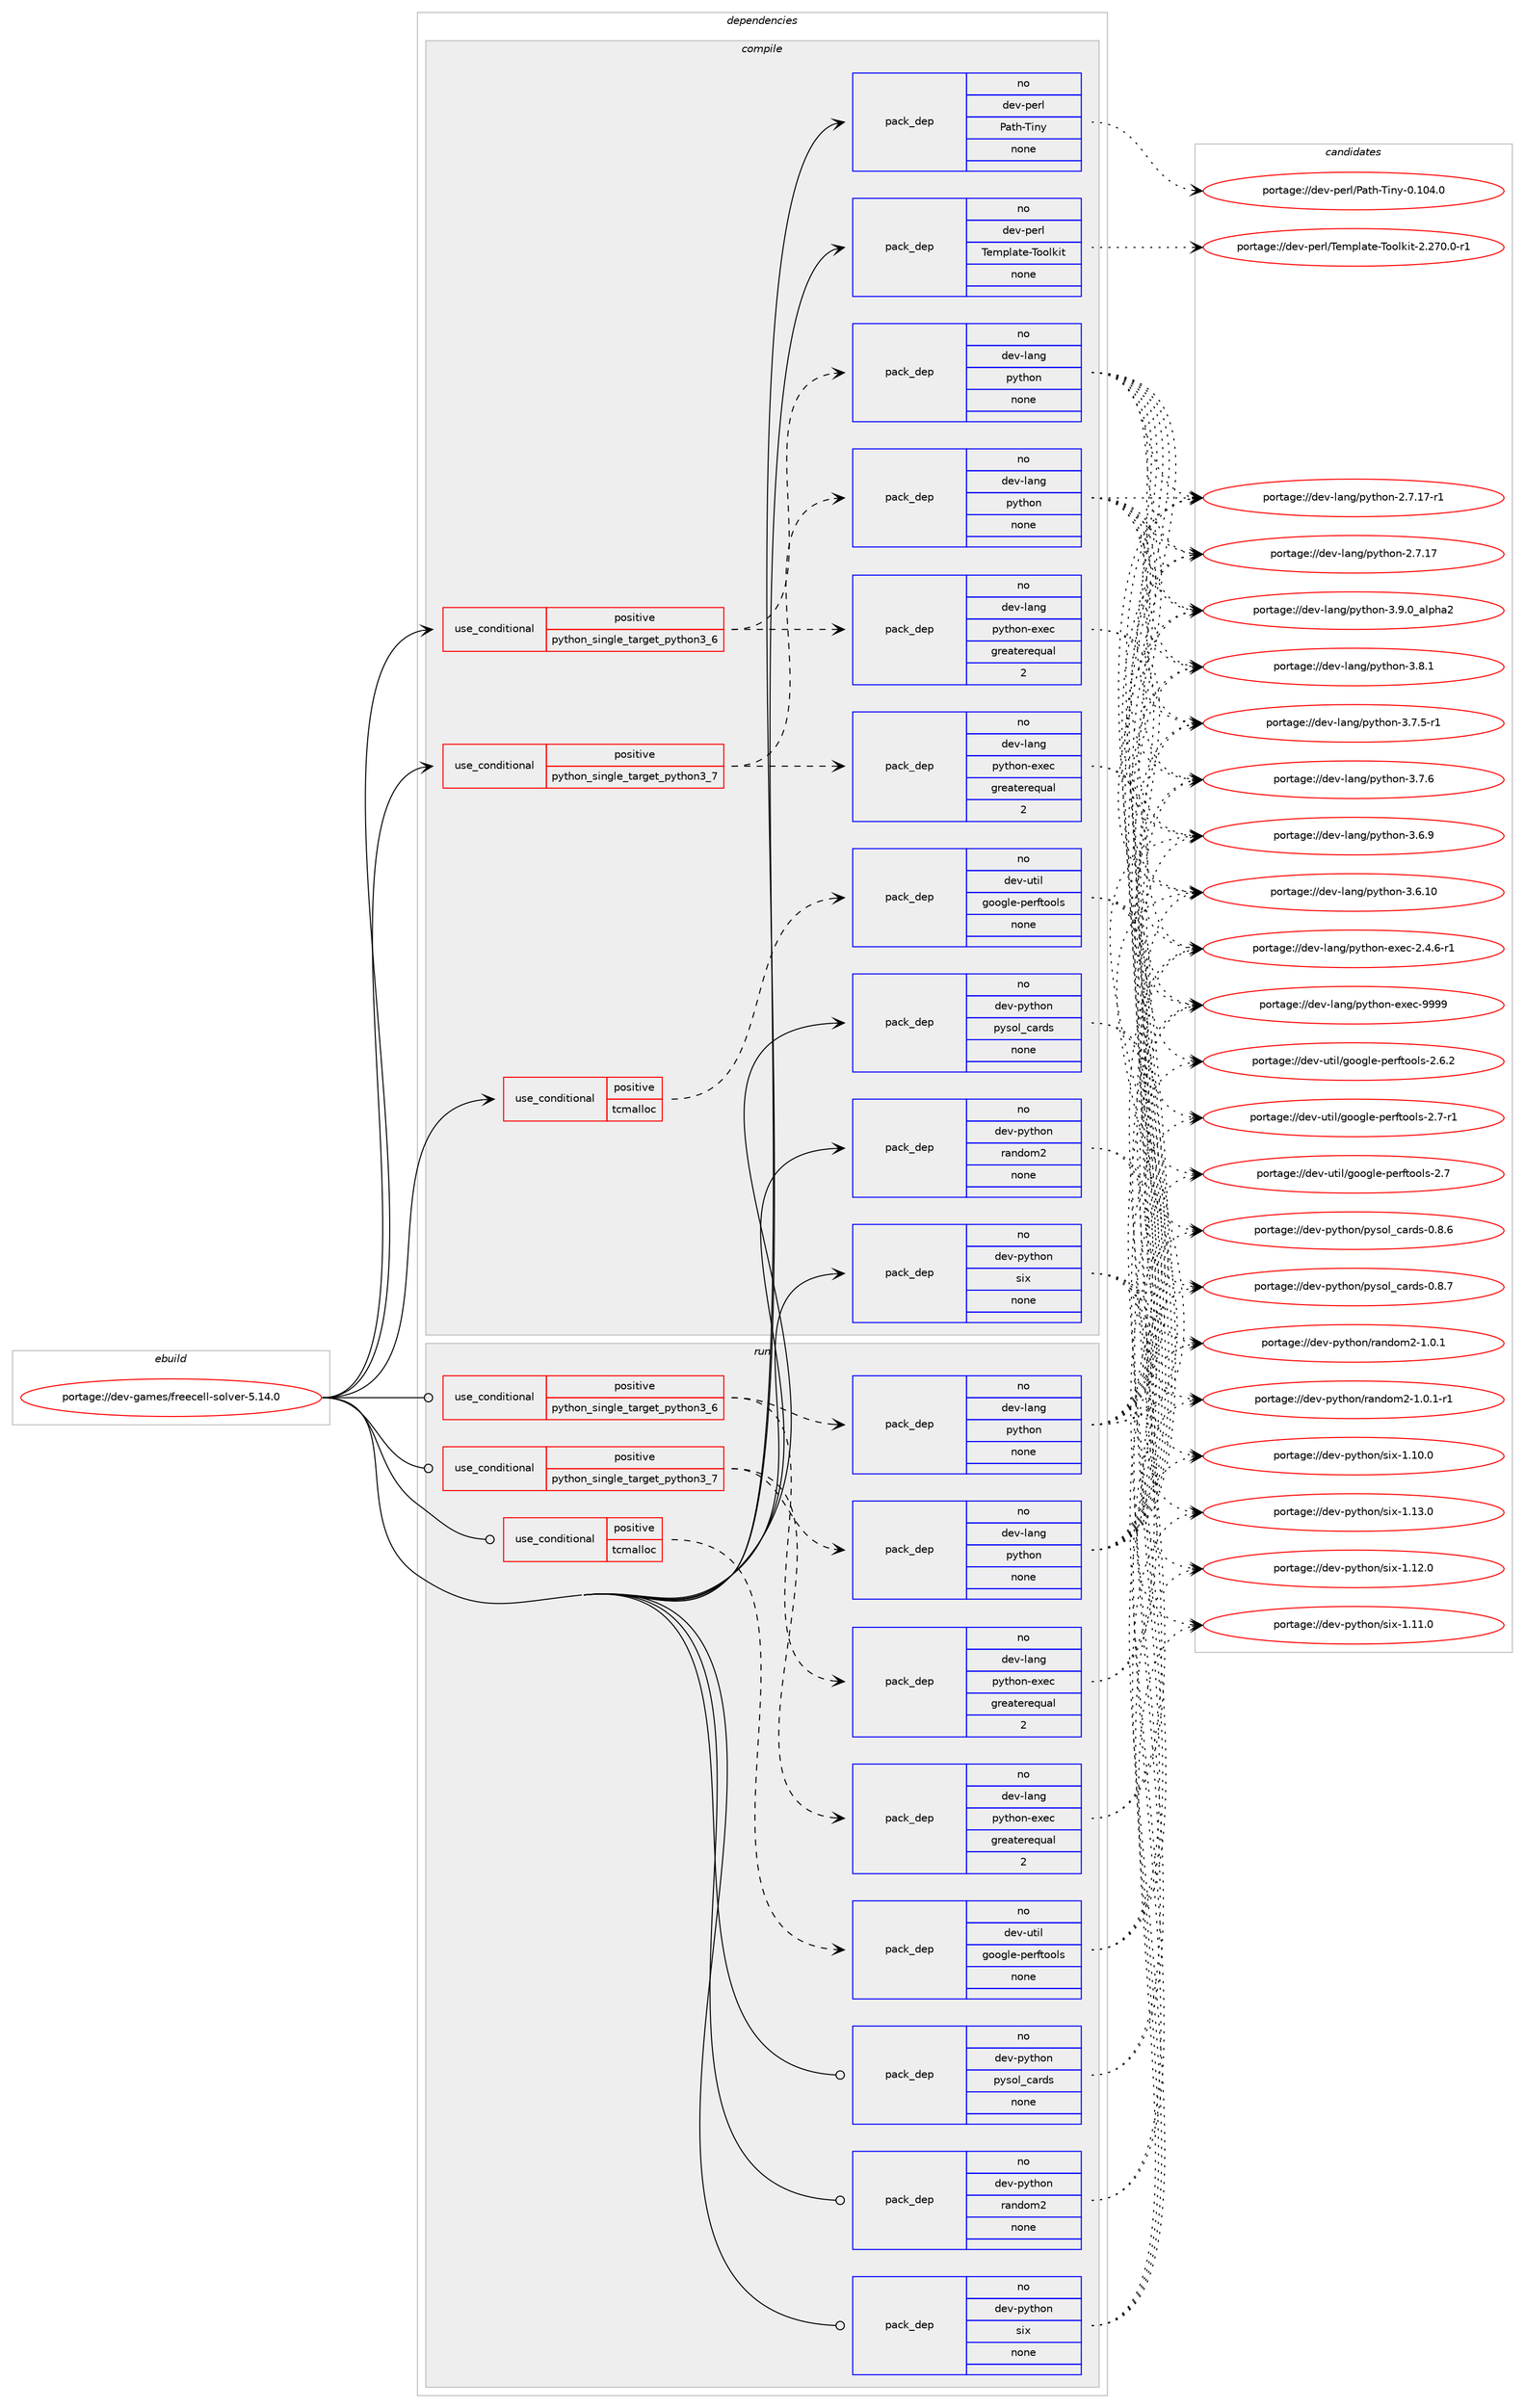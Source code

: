 digraph prolog {

# *************
# Graph options
# *************

newrank=true;
concentrate=true;
compound=true;
graph [rankdir=LR,fontname=Helvetica,fontsize=10,ranksep=1.5];#, ranksep=2.5, nodesep=0.2];
edge  [arrowhead=vee];
node  [fontname=Helvetica,fontsize=10];

# **********
# The ebuild
# **********

subgraph cluster_leftcol {
color=gray;
label=<<i>ebuild</i>>;
id [label="portage://dev-games/freecell-solver-5.14.0", color=red, width=4, href="../dev-games/freecell-solver-5.14.0.svg"];
}

# ****************
# The dependencies
# ****************

subgraph cluster_midcol {
color=gray;
label=<<i>dependencies</i>>;
subgraph cluster_compile {
fillcolor="#eeeeee";
style=filled;
label=<<i>compile</i>>;
subgraph cond135514 {
dependency574402 [label=<<TABLE BORDER="0" CELLBORDER="1" CELLSPACING="0" CELLPADDING="4"><TR><TD ROWSPAN="3" CELLPADDING="10">use_conditional</TD></TR><TR><TD>positive</TD></TR><TR><TD>python_single_target_python3_6</TD></TR></TABLE>>, shape=none, color=red];
subgraph pack431742 {
dependency574403 [label=<<TABLE BORDER="0" CELLBORDER="1" CELLSPACING="0" CELLPADDING="4" WIDTH="220"><TR><TD ROWSPAN="6" CELLPADDING="30">pack_dep</TD></TR><TR><TD WIDTH="110">no</TD></TR><TR><TD>dev-lang</TD></TR><TR><TD>python</TD></TR><TR><TD>none</TD></TR><TR><TD></TD></TR></TABLE>>, shape=none, color=blue];
}
dependency574402:e -> dependency574403:w [weight=20,style="dashed",arrowhead="vee"];
subgraph pack431743 {
dependency574404 [label=<<TABLE BORDER="0" CELLBORDER="1" CELLSPACING="0" CELLPADDING="4" WIDTH="220"><TR><TD ROWSPAN="6" CELLPADDING="30">pack_dep</TD></TR><TR><TD WIDTH="110">no</TD></TR><TR><TD>dev-lang</TD></TR><TR><TD>python-exec</TD></TR><TR><TD>greaterequal</TD></TR><TR><TD>2</TD></TR></TABLE>>, shape=none, color=blue];
}
dependency574402:e -> dependency574404:w [weight=20,style="dashed",arrowhead="vee"];
}
id:e -> dependency574402:w [weight=20,style="solid",arrowhead="vee"];
subgraph cond135515 {
dependency574405 [label=<<TABLE BORDER="0" CELLBORDER="1" CELLSPACING="0" CELLPADDING="4"><TR><TD ROWSPAN="3" CELLPADDING="10">use_conditional</TD></TR><TR><TD>positive</TD></TR><TR><TD>python_single_target_python3_7</TD></TR></TABLE>>, shape=none, color=red];
subgraph pack431744 {
dependency574406 [label=<<TABLE BORDER="0" CELLBORDER="1" CELLSPACING="0" CELLPADDING="4" WIDTH="220"><TR><TD ROWSPAN="6" CELLPADDING="30">pack_dep</TD></TR><TR><TD WIDTH="110">no</TD></TR><TR><TD>dev-lang</TD></TR><TR><TD>python</TD></TR><TR><TD>none</TD></TR><TR><TD></TD></TR></TABLE>>, shape=none, color=blue];
}
dependency574405:e -> dependency574406:w [weight=20,style="dashed",arrowhead="vee"];
subgraph pack431745 {
dependency574407 [label=<<TABLE BORDER="0" CELLBORDER="1" CELLSPACING="0" CELLPADDING="4" WIDTH="220"><TR><TD ROWSPAN="6" CELLPADDING="30">pack_dep</TD></TR><TR><TD WIDTH="110">no</TD></TR><TR><TD>dev-lang</TD></TR><TR><TD>python-exec</TD></TR><TR><TD>greaterequal</TD></TR><TR><TD>2</TD></TR></TABLE>>, shape=none, color=blue];
}
dependency574405:e -> dependency574407:w [weight=20,style="dashed",arrowhead="vee"];
}
id:e -> dependency574405:w [weight=20,style="solid",arrowhead="vee"];
subgraph cond135516 {
dependency574408 [label=<<TABLE BORDER="0" CELLBORDER="1" CELLSPACING="0" CELLPADDING="4"><TR><TD ROWSPAN="3" CELLPADDING="10">use_conditional</TD></TR><TR><TD>positive</TD></TR><TR><TD>tcmalloc</TD></TR></TABLE>>, shape=none, color=red];
subgraph pack431746 {
dependency574409 [label=<<TABLE BORDER="0" CELLBORDER="1" CELLSPACING="0" CELLPADDING="4" WIDTH="220"><TR><TD ROWSPAN="6" CELLPADDING="30">pack_dep</TD></TR><TR><TD WIDTH="110">no</TD></TR><TR><TD>dev-util</TD></TR><TR><TD>google-perftools</TD></TR><TR><TD>none</TD></TR><TR><TD></TD></TR></TABLE>>, shape=none, color=blue];
}
dependency574408:e -> dependency574409:w [weight=20,style="dashed",arrowhead="vee"];
}
id:e -> dependency574408:w [weight=20,style="solid",arrowhead="vee"];
subgraph pack431747 {
dependency574410 [label=<<TABLE BORDER="0" CELLBORDER="1" CELLSPACING="0" CELLPADDING="4" WIDTH="220"><TR><TD ROWSPAN="6" CELLPADDING="30">pack_dep</TD></TR><TR><TD WIDTH="110">no</TD></TR><TR><TD>dev-perl</TD></TR><TR><TD>Path-Tiny</TD></TR><TR><TD>none</TD></TR><TR><TD></TD></TR></TABLE>>, shape=none, color=blue];
}
id:e -> dependency574410:w [weight=20,style="solid",arrowhead="vee"];
subgraph pack431748 {
dependency574411 [label=<<TABLE BORDER="0" CELLBORDER="1" CELLSPACING="0" CELLPADDING="4" WIDTH="220"><TR><TD ROWSPAN="6" CELLPADDING="30">pack_dep</TD></TR><TR><TD WIDTH="110">no</TD></TR><TR><TD>dev-perl</TD></TR><TR><TD>Template-Toolkit</TD></TR><TR><TD>none</TD></TR><TR><TD></TD></TR></TABLE>>, shape=none, color=blue];
}
id:e -> dependency574411:w [weight=20,style="solid",arrowhead="vee"];
subgraph pack431749 {
dependency574412 [label=<<TABLE BORDER="0" CELLBORDER="1" CELLSPACING="0" CELLPADDING="4" WIDTH="220"><TR><TD ROWSPAN="6" CELLPADDING="30">pack_dep</TD></TR><TR><TD WIDTH="110">no</TD></TR><TR><TD>dev-python</TD></TR><TR><TD>pysol_cards</TD></TR><TR><TD>none</TD></TR><TR><TD></TD></TR></TABLE>>, shape=none, color=blue];
}
id:e -> dependency574412:w [weight=20,style="solid",arrowhead="vee"];
subgraph pack431750 {
dependency574413 [label=<<TABLE BORDER="0" CELLBORDER="1" CELLSPACING="0" CELLPADDING="4" WIDTH="220"><TR><TD ROWSPAN="6" CELLPADDING="30">pack_dep</TD></TR><TR><TD WIDTH="110">no</TD></TR><TR><TD>dev-python</TD></TR><TR><TD>random2</TD></TR><TR><TD>none</TD></TR><TR><TD></TD></TR></TABLE>>, shape=none, color=blue];
}
id:e -> dependency574413:w [weight=20,style="solid",arrowhead="vee"];
subgraph pack431751 {
dependency574414 [label=<<TABLE BORDER="0" CELLBORDER="1" CELLSPACING="0" CELLPADDING="4" WIDTH="220"><TR><TD ROWSPAN="6" CELLPADDING="30">pack_dep</TD></TR><TR><TD WIDTH="110">no</TD></TR><TR><TD>dev-python</TD></TR><TR><TD>six</TD></TR><TR><TD>none</TD></TR><TR><TD></TD></TR></TABLE>>, shape=none, color=blue];
}
id:e -> dependency574414:w [weight=20,style="solid",arrowhead="vee"];
}
subgraph cluster_compileandrun {
fillcolor="#eeeeee";
style=filled;
label=<<i>compile and run</i>>;
}
subgraph cluster_run {
fillcolor="#eeeeee";
style=filled;
label=<<i>run</i>>;
subgraph cond135517 {
dependency574415 [label=<<TABLE BORDER="0" CELLBORDER="1" CELLSPACING="0" CELLPADDING="4"><TR><TD ROWSPAN="3" CELLPADDING="10">use_conditional</TD></TR><TR><TD>positive</TD></TR><TR><TD>python_single_target_python3_6</TD></TR></TABLE>>, shape=none, color=red];
subgraph pack431752 {
dependency574416 [label=<<TABLE BORDER="0" CELLBORDER="1" CELLSPACING="0" CELLPADDING="4" WIDTH="220"><TR><TD ROWSPAN="6" CELLPADDING="30">pack_dep</TD></TR><TR><TD WIDTH="110">no</TD></TR><TR><TD>dev-lang</TD></TR><TR><TD>python</TD></TR><TR><TD>none</TD></TR><TR><TD></TD></TR></TABLE>>, shape=none, color=blue];
}
dependency574415:e -> dependency574416:w [weight=20,style="dashed",arrowhead="vee"];
subgraph pack431753 {
dependency574417 [label=<<TABLE BORDER="0" CELLBORDER="1" CELLSPACING="0" CELLPADDING="4" WIDTH="220"><TR><TD ROWSPAN="6" CELLPADDING="30">pack_dep</TD></TR><TR><TD WIDTH="110">no</TD></TR><TR><TD>dev-lang</TD></TR><TR><TD>python-exec</TD></TR><TR><TD>greaterequal</TD></TR><TR><TD>2</TD></TR></TABLE>>, shape=none, color=blue];
}
dependency574415:e -> dependency574417:w [weight=20,style="dashed",arrowhead="vee"];
}
id:e -> dependency574415:w [weight=20,style="solid",arrowhead="odot"];
subgraph cond135518 {
dependency574418 [label=<<TABLE BORDER="0" CELLBORDER="1" CELLSPACING="0" CELLPADDING="4"><TR><TD ROWSPAN="3" CELLPADDING="10">use_conditional</TD></TR><TR><TD>positive</TD></TR><TR><TD>python_single_target_python3_7</TD></TR></TABLE>>, shape=none, color=red];
subgraph pack431754 {
dependency574419 [label=<<TABLE BORDER="0" CELLBORDER="1" CELLSPACING="0" CELLPADDING="4" WIDTH="220"><TR><TD ROWSPAN="6" CELLPADDING="30">pack_dep</TD></TR><TR><TD WIDTH="110">no</TD></TR><TR><TD>dev-lang</TD></TR><TR><TD>python</TD></TR><TR><TD>none</TD></TR><TR><TD></TD></TR></TABLE>>, shape=none, color=blue];
}
dependency574418:e -> dependency574419:w [weight=20,style="dashed",arrowhead="vee"];
subgraph pack431755 {
dependency574420 [label=<<TABLE BORDER="0" CELLBORDER="1" CELLSPACING="0" CELLPADDING="4" WIDTH="220"><TR><TD ROWSPAN="6" CELLPADDING="30">pack_dep</TD></TR><TR><TD WIDTH="110">no</TD></TR><TR><TD>dev-lang</TD></TR><TR><TD>python-exec</TD></TR><TR><TD>greaterequal</TD></TR><TR><TD>2</TD></TR></TABLE>>, shape=none, color=blue];
}
dependency574418:e -> dependency574420:w [weight=20,style="dashed",arrowhead="vee"];
}
id:e -> dependency574418:w [weight=20,style="solid",arrowhead="odot"];
subgraph cond135519 {
dependency574421 [label=<<TABLE BORDER="0" CELLBORDER="1" CELLSPACING="0" CELLPADDING="4"><TR><TD ROWSPAN="3" CELLPADDING="10">use_conditional</TD></TR><TR><TD>positive</TD></TR><TR><TD>tcmalloc</TD></TR></TABLE>>, shape=none, color=red];
subgraph pack431756 {
dependency574422 [label=<<TABLE BORDER="0" CELLBORDER="1" CELLSPACING="0" CELLPADDING="4" WIDTH="220"><TR><TD ROWSPAN="6" CELLPADDING="30">pack_dep</TD></TR><TR><TD WIDTH="110">no</TD></TR><TR><TD>dev-util</TD></TR><TR><TD>google-perftools</TD></TR><TR><TD>none</TD></TR><TR><TD></TD></TR></TABLE>>, shape=none, color=blue];
}
dependency574421:e -> dependency574422:w [weight=20,style="dashed",arrowhead="vee"];
}
id:e -> dependency574421:w [weight=20,style="solid",arrowhead="odot"];
subgraph pack431757 {
dependency574423 [label=<<TABLE BORDER="0" CELLBORDER="1" CELLSPACING="0" CELLPADDING="4" WIDTH="220"><TR><TD ROWSPAN="6" CELLPADDING="30">pack_dep</TD></TR><TR><TD WIDTH="110">no</TD></TR><TR><TD>dev-python</TD></TR><TR><TD>pysol_cards</TD></TR><TR><TD>none</TD></TR><TR><TD></TD></TR></TABLE>>, shape=none, color=blue];
}
id:e -> dependency574423:w [weight=20,style="solid",arrowhead="odot"];
subgraph pack431758 {
dependency574424 [label=<<TABLE BORDER="0" CELLBORDER="1" CELLSPACING="0" CELLPADDING="4" WIDTH="220"><TR><TD ROWSPAN="6" CELLPADDING="30">pack_dep</TD></TR><TR><TD WIDTH="110">no</TD></TR><TR><TD>dev-python</TD></TR><TR><TD>random2</TD></TR><TR><TD>none</TD></TR><TR><TD></TD></TR></TABLE>>, shape=none, color=blue];
}
id:e -> dependency574424:w [weight=20,style="solid",arrowhead="odot"];
subgraph pack431759 {
dependency574425 [label=<<TABLE BORDER="0" CELLBORDER="1" CELLSPACING="0" CELLPADDING="4" WIDTH="220"><TR><TD ROWSPAN="6" CELLPADDING="30">pack_dep</TD></TR><TR><TD WIDTH="110">no</TD></TR><TR><TD>dev-python</TD></TR><TR><TD>six</TD></TR><TR><TD>none</TD></TR><TR><TD></TD></TR></TABLE>>, shape=none, color=blue];
}
id:e -> dependency574425:w [weight=20,style="solid",arrowhead="odot"];
}
}

# **************
# The candidates
# **************

subgraph cluster_choices {
rank=same;
color=gray;
label=<<i>candidates</i>>;

subgraph choice431742 {
color=black;
nodesep=1;
choice10010111845108971101034711212111610411111045514657464895971081121049750 [label="portage://dev-lang/python-3.9.0_alpha2", color=red, width=4,href="../dev-lang/python-3.9.0_alpha2.svg"];
choice100101118451089711010347112121116104111110455146564649 [label="portage://dev-lang/python-3.8.1", color=red, width=4,href="../dev-lang/python-3.8.1.svg"];
choice100101118451089711010347112121116104111110455146554654 [label="portage://dev-lang/python-3.7.6", color=red, width=4,href="../dev-lang/python-3.7.6.svg"];
choice1001011184510897110103471121211161041111104551465546534511449 [label="portage://dev-lang/python-3.7.5-r1", color=red, width=4,href="../dev-lang/python-3.7.5-r1.svg"];
choice100101118451089711010347112121116104111110455146544657 [label="portage://dev-lang/python-3.6.9", color=red, width=4,href="../dev-lang/python-3.6.9.svg"];
choice10010111845108971101034711212111610411111045514654464948 [label="portage://dev-lang/python-3.6.10", color=red, width=4,href="../dev-lang/python-3.6.10.svg"];
choice100101118451089711010347112121116104111110455046554649554511449 [label="portage://dev-lang/python-2.7.17-r1", color=red, width=4,href="../dev-lang/python-2.7.17-r1.svg"];
choice10010111845108971101034711212111610411111045504655464955 [label="portage://dev-lang/python-2.7.17", color=red, width=4,href="../dev-lang/python-2.7.17.svg"];
dependency574403:e -> choice10010111845108971101034711212111610411111045514657464895971081121049750:w [style=dotted,weight="100"];
dependency574403:e -> choice100101118451089711010347112121116104111110455146564649:w [style=dotted,weight="100"];
dependency574403:e -> choice100101118451089711010347112121116104111110455146554654:w [style=dotted,weight="100"];
dependency574403:e -> choice1001011184510897110103471121211161041111104551465546534511449:w [style=dotted,weight="100"];
dependency574403:e -> choice100101118451089711010347112121116104111110455146544657:w [style=dotted,weight="100"];
dependency574403:e -> choice10010111845108971101034711212111610411111045514654464948:w [style=dotted,weight="100"];
dependency574403:e -> choice100101118451089711010347112121116104111110455046554649554511449:w [style=dotted,weight="100"];
dependency574403:e -> choice10010111845108971101034711212111610411111045504655464955:w [style=dotted,weight="100"];
}
subgraph choice431743 {
color=black;
nodesep=1;
choice10010111845108971101034711212111610411111045101120101994557575757 [label="portage://dev-lang/python-exec-9999", color=red, width=4,href="../dev-lang/python-exec-9999.svg"];
choice10010111845108971101034711212111610411111045101120101994550465246544511449 [label="portage://dev-lang/python-exec-2.4.6-r1", color=red, width=4,href="../dev-lang/python-exec-2.4.6-r1.svg"];
dependency574404:e -> choice10010111845108971101034711212111610411111045101120101994557575757:w [style=dotted,weight="100"];
dependency574404:e -> choice10010111845108971101034711212111610411111045101120101994550465246544511449:w [style=dotted,weight="100"];
}
subgraph choice431744 {
color=black;
nodesep=1;
choice10010111845108971101034711212111610411111045514657464895971081121049750 [label="portage://dev-lang/python-3.9.0_alpha2", color=red, width=4,href="../dev-lang/python-3.9.0_alpha2.svg"];
choice100101118451089711010347112121116104111110455146564649 [label="portage://dev-lang/python-3.8.1", color=red, width=4,href="../dev-lang/python-3.8.1.svg"];
choice100101118451089711010347112121116104111110455146554654 [label="portage://dev-lang/python-3.7.6", color=red, width=4,href="../dev-lang/python-3.7.6.svg"];
choice1001011184510897110103471121211161041111104551465546534511449 [label="portage://dev-lang/python-3.7.5-r1", color=red, width=4,href="../dev-lang/python-3.7.5-r1.svg"];
choice100101118451089711010347112121116104111110455146544657 [label="portage://dev-lang/python-3.6.9", color=red, width=4,href="../dev-lang/python-3.6.9.svg"];
choice10010111845108971101034711212111610411111045514654464948 [label="portage://dev-lang/python-3.6.10", color=red, width=4,href="../dev-lang/python-3.6.10.svg"];
choice100101118451089711010347112121116104111110455046554649554511449 [label="portage://dev-lang/python-2.7.17-r1", color=red, width=4,href="../dev-lang/python-2.7.17-r1.svg"];
choice10010111845108971101034711212111610411111045504655464955 [label="portage://dev-lang/python-2.7.17", color=red, width=4,href="../dev-lang/python-2.7.17.svg"];
dependency574406:e -> choice10010111845108971101034711212111610411111045514657464895971081121049750:w [style=dotted,weight="100"];
dependency574406:e -> choice100101118451089711010347112121116104111110455146564649:w [style=dotted,weight="100"];
dependency574406:e -> choice100101118451089711010347112121116104111110455146554654:w [style=dotted,weight="100"];
dependency574406:e -> choice1001011184510897110103471121211161041111104551465546534511449:w [style=dotted,weight="100"];
dependency574406:e -> choice100101118451089711010347112121116104111110455146544657:w [style=dotted,weight="100"];
dependency574406:e -> choice10010111845108971101034711212111610411111045514654464948:w [style=dotted,weight="100"];
dependency574406:e -> choice100101118451089711010347112121116104111110455046554649554511449:w [style=dotted,weight="100"];
dependency574406:e -> choice10010111845108971101034711212111610411111045504655464955:w [style=dotted,weight="100"];
}
subgraph choice431745 {
color=black;
nodesep=1;
choice10010111845108971101034711212111610411111045101120101994557575757 [label="portage://dev-lang/python-exec-9999", color=red, width=4,href="../dev-lang/python-exec-9999.svg"];
choice10010111845108971101034711212111610411111045101120101994550465246544511449 [label="portage://dev-lang/python-exec-2.4.6-r1", color=red, width=4,href="../dev-lang/python-exec-2.4.6-r1.svg"];
dependency574407:e -> choice10010111845108971101034711212111610411111045101120101994557575757:w [style=dotted,weight="100"];
dependency574407:e -> choice10010111845108971101034711212111610411111045101120101994550465246544511449:w [style=dotted,weight="100"];
}
subgraph choice431746 {
color=black;
nodesep=1;
choice100101118451171161051084710311111110310810145112101114102116111111108115455046554511449 [label="portage://dev-util/google-perftools-2.7-r1", color=red, width=4,href="../dev-util/google-perftools-2.7-r1.svg"];
choice10010111845117116105108471031111111031081014511210111410211611111110811545504655 [label="portage://dev-util/google-perftools-2.7", color=red, width=4,href="../dev-util/google-perftools-2.7.svg"];
choice100101118451171161051084710311111110310810145112101114102116111111108115455046544650 [label="portage://dev-util/google-perftools-2.6.2", color=red, width=4,href="../dev-util/google-perftools-2.6.2.svg"];
dependency574409:e -> choice100101118451171161051084710311111110310810145112101114102116111111108115455046554511449:w [style=dotted,weight="100"];
dependency574409:e -> choice10010111845117116105108471031111111031081014511210111410211611111110811545504655:w [style=dotted,weight="100"];
dependency574409:e -> choice100101118451171161051084710311111110310810145112101114102116111111108115455046544650:w [style=dotted,weight="100"];
}
subgraph choice431747 {
color=black;
nodesep=1;
choice1001011184511210111410847809711610445841051101214548464948524648 [label="portage://dev-perl/Path-Tiny-0.104.0", color=red, width=4,href="../dev-perl/Path-Tiny-0.104.0.svg"];
dependency574410:e -> choice1001011184511210111410847809711610445841051101214548464948524648:w [style=dotted,weight="100"];
}
subgraph choice431748 {
color=black;
nodesep=1;
choice10010111845112101114108478410110911210897116101458411111110810710511645504650554846484511449 [label="portage://dev-perl/Template-Toolkit-2.270.0-r1", color=red, width=4,href="../dev-perl/Template-Toolkit-2.270.0-r1.svg"];
dependency574411:e -> choice10010111845112101114108478410110911210897116101458411111110810710511645504650554846484511449:w [style=dotted,weight="100"];
}
subgraph choice431749 {
color=black;
nodesep=1;
choice1001011184511212111610411111047112121115111108959997114100115454846564655 [label="portage://dev-python/pysol_cards-0.8.7", color=red, width=4,href="../dev-python/pysol_cards-0.8.7.svg"];
choice1001011184511212111610411111047112121115111108959997114100115454846564654 [label="portage://dev-python/pysol_cards-0.8.6", color=red, width=4,href="../dev-python/pysol_cards-0.8.6.svg"];
dependency574412:e -> choice1001011184511212111610411111047112121115111108959997114100115454846564655:w [style=dotted,weight="100"];
dependency574412:e -> choice1001011184511212111610411111047112121115111108959997114100115454846564654:w [style=dotted,weight="100"];
}
subgraph choice431750 {
color=black;
nodesep=1;
choice100101118451121211161041111104711497110100111109504549464846494511449 [label="portage://dev-python/random2-1.0.1-r1", color=red, width=4,href="../dev-python/random2-1.0.1-r1.svg"];
choice10010111845112121116104111110471149711010011110950454946484649 [label="portage://dev-python/random2-1.0.1", color=red, width=4,href="../dev-python/random2-1.0.1.svg"];
dependency574413:e -> choice100101118451121211161041111104711497110100111109504549464846494511449:w [style=dotted,weight="100"];
dependency574413:e -> choice10010111845112121116104111110471149711010011110950454946484649:w [style=dotted,weight="100"];
}
subgraph choice431751 {
color=black;
nodesep=1;
choice100101118451121211161041111104711510512045494649514648 [label="portage://dev-python/six-1.13.0", color=red, width=4,href="../dev-python/six-1.13.0.svg"];
choice100101118451121211161041111104711510512045494649504648 [label="portage://dev-python/six-1.12.0", color=red, width=4,href="../dev-python/six-1.12.0.svg"];
choice100101118451121211161041111104711510512045494649494648 [label="portage://dev-python/six-1.11.0", color=red, width=4,href="../dev-python/six-1.11.0.svg"];
choice100101118451121211161041111104711510512045494649484648 [label="portage://dev-python/six-1.10.0", color=red, width=4,href="../dev-python/six-1.10.0.svg"];
dependency574414:e -> choice100101118451121211161041111104711510512045494649514648:w [style=dotted,weight="100"];
dependency574414:e -> choice100101118451121211161041111104711510512045494649504648:w [style=dotted,weight="100"];
dependency574414:e -> choice100101118451121211161041111104711510512045494649494648:w [style=dotted,weight="100"];
dependency574414:e -> choice100101118451121211161041111104711510512045494649484648:w [style=dotted,weight="100"];
}
subgraph choice431752 {
color=black;
nodesep=1;
choice10010111845108971101034711212111610411111045514657464895971081121049750 [label="portage://dev-lang/python-3.9.0_alpha2", color=red, width=4,href="../dev-lang/python-3.9.0_alpha2.svg"];
choice100101118451089711010347112121116104111110455146564649 [label="portage://dev-lang/python-3.8.1", color=red, width=4,href="../dev-lang/python-3.8.1.svg"];
choice100101118451089711010347112121116104111110455146554654 [label="portage://dev-lang/python-3.7.6", color=red, width=4,href="../dev-lang/python-3.7.6.svg"];
choice1001011184510897110103471121211161041111104551465546534511449 [label="portage://dev-lang/python-3.7.5-r1", color=red, width=4,href="../dev-lang/python-3.7.5-r1.svg"];
choice100101118451089711010347112121116104111110455146544657 [label="portage://dev-lang/python-3.6.9", color=red, width=4,href="../dev-lang/python-3.6.9.svg"];
choice10010111845108971101034711212111610411111045514654464948 [label="portage://dev-lang/python-3.6.10", color=red, width=4,href="../dev-lang/python-3.6.10.svg"];
choice100101118451089711010347112121116104111110455046554649554511449 [label="portage://dev-lang/python-2.7.17-r1", color=red, width=4,href="../dev-lang/python-2.7.17-r1.svg"];
choice10010111845108971101034711212111610411111045504655464955 [label="portage://dev-lang/python-2.7.17", color=red, width=4,href="../dev-lang/python-2.7.17.svg"];
dependency574416:e -> choice10010111845108971101034711212111610411111045514657464895971081121049750:w [style=dotted,weight="100"];
dependency574416:e -> choice100101118451089711010347112121116104111110455146564649:w [style=dotted,weight="100"];
dependency574416:e -> choice100101118451089711010347112121116104111110455146554654:w [style=dotted,weight="100"];
dependency574416:e -> choice1001011184510897110103471121211161041111104551465546534511449:w [style=dotted,weight="100"];
dependency574416:e -> choice100101118451089711010347112121116104111110455146544657:w [style=dotted,weight="100"];
dependency574416:e -> choice10010111845108971101034711212111610411111045514654464948:w [style=dotted,weight="100"];
dependency574416:e -> choice100101118451089711010347112121116104111110455046554649554511449:w [style=dotted,weight="100"];
dependency574416:e -> choice10010111845108971101034711212111610411111045504655464955:w [style=dotted,weight="100"];
}
subgraph choice431753 {
color=black;
nodesep=1;
choice10010111845108971101034711212111610411111045101120101994557575757 [label="portage://dev-lang/python-exec-9999", color=red, width=4,href="../dev-lang/python-exec-9999.svg"];
choice10010111845108971101034711212111610411111045101120101994550465246544511449 [label="portage://dev-lang/python-exec-2.4.6-r1", color=red, width=4,href="../dev-lang/python-exec-2.4.6-r1.svg"];
dependency574417:e -> choice10010111845108971101034711212111610411111045101120101994557575757:w [style=dotted,weight="100"];
dependency574417:e -> choice10010111845108971101034711212111610411111045101120101994550465246544511449:w [style=dotted,weight="100"];
}
subgraph choice431754 {
color=black;
nodesep=1;
choice10010111845108971101034711212111610411111045514657464895971081121049750 [label="portage://dev-lang/python-3.9.0_alpha2", color=red, width=4,href="../dev-lang/python-3.9.0_alpha2.svg"];
choice100101118451089711010347112121116104111110455146564649 [label="portage://dev-lang/python-3.8.1", color=red, width=4,href="../dev-lang/python-3.8.1.svg"];
choice100101118451089711010347112121116104111110455146554654 [label="portage://dev-lang/python-3.7.6", color=red, width=4,href="../dev-lang/python-3.7.6.svg"];
choice1001011184510897110103471121211161041111104551465546534511449 [label="portage://dev-lang/python-3.7.5-r1", color=red, width=4,href="../dev-lang/python-3.7.5-r1.svg"];
choice100101118451089711010347112121116104111110455146544657 [label="portage://dev-lang/python-3.6.9", color=red, width=4,href="../dev-lang/python-3.6.9.svg"];
choice10010111845108971101034711212111610411111045514654464948 [label="portage://dev-lang/python-3.6.10", color=red, width=4,href="../dev-lang/python-3.6.10.svg"];
choice100101118451089711010347112121116104111110455046554649554511449 [label="portage://dev-lang/python-2.7.17-r1", color=red, width=4,href="../dev-lang/python-2.7.17-r1.svg"];
choice10010111845108971101034711212111610411111045504655464955 [label="portage://dev-lang/python-2.7.17", color=red, width=4,href="../dev-lang/python-2.7.17.svg"];
dependency574419:e -> choice10010111845108971101034711212111610411111045514657464895971081121049750:w [style=dotted,weight="100"];
dependency574419:e -> choice100101118451089711010347112121116104111110455146564649:w [style=dotted,weight="100"];
dependency574419:e -> choice100101118451089711010347112121116104111110455146554654:w [style=dotted,weight="100"];
dependency574419:e -> choice1001011184510897110103471121211161041111104551465546534511449:w [style=dotted,weight="100"];
dependency574419:e -> choice100101118451089711010347112121116104111110455146544657:w [style=dotted,weight="100"];
dependency574419:e -> choice10010111845108971101034711212111610411111045514654464948:w [style=dotted,weight="100"];
dependency574419:e -> choice100101118451089711010347112121116104111110455046554649554511449:w [style=dotted,weight="100"];
dependency574419:e -> choice10010111845108971101034711212111610411111045504655464955:w [style=dotted,weight="100"];
}
subgraph choice431755 {
color=black;
nodesep=1;
choice10010111845108971101034711212111610411111045101120101994557575757 [label="portage://dev-lang/python-exec-9999", color=red, width=4,href="../dev-lang/python-exec-9999.svg"];
choice10010111845108971101034711212111610411111045101120101994550465246544511449 [label="portage://dev-lang/python-exec-2.4.6-r1", color=red, width=4,href="../dev-lang/python-exec-2.4.6-r1.svg"];
dependency574420:e -> choice10010111845108971101034711212111610411111045101120101994557575757:w [style=dotted,weight="100"];
dependency574420:e -> choice10010111845108971101034711212111610411111045101120101994550465246544511449:w [style=dotted,weight="100"];
}
subgraph choice431756 {
color=black;
nodesep=1;
choice100101118451171161051084710311111110310810145112101114102116111111108115455046554511449 [label="portage://dev-util/google-perftools-2.7-r1", color=red, width=4,href="../dev-util/google-perftools-2.7-r1.svg"];
choice10010111845117116105108471031111111031081014511210111410211611111110811545504655 [label="portage://dev-util/google-perftools-2.7", color=red, width=4,href="../dev-util/google-perftools-2.7.svg"];
choice100101118451171161051084710311111110310810145112101114102116111111108115455046544650 [label="portage://dev-util/google-perftools-2.6.2", color=red, width=4,href="../dev-util/google-perftools-2.6.2.svg"];
dependency574422:e -> choice100101118451171161051084710311111110310810145112101114102116111111108115455046554511449:w [style=dotted,weight="100"];
dependency574422:e -> choice10010111845117116105108471031111111031081014511210111410211611111110811545504655:w [style=dotted,weight="100"];
dependency574422:e -> choice100101118451171161051084710311111110310810145112101114102116111111108115455046544650:w [style=dotted,weight="100"];
}
subgraph choice431757 {
color=black;
nodesep=1;
choice1001011184511212111610411111047112121115111108959997114100115454846564655 [label="portage://dev-python/pysol_cards-0.8.7", color=red, width=4,href="../dev-python/pysol_cards-0.8.7.svg"];
choice1001011184511212111610411111047112121115111108959997114100115454846564654 [label="portage://dev-python/pysol_cards-0.8.6", color=red, width=4,href="../dev-python/pysol_cards-0.8.6.svg"];
dependency574423:e -> choice1001011184511212111610411111047112121115111108959997114100115454846564655:w [style=dotted,weight="100"];
dependency574423:e -> choice1001011184511212111610411111047112121115111108959997114100115454846564654:w [style=dotted,weight="100"];
}
subgraph choice431758 {
color=black;
nodesep=1;
choice100101118451121211161041111104711497110100111109504549464846494511449 [label="portage://dev-python/random2-1.0.1-r1", color=red, width=4,href="../dev-python/random2-1.0.1-r1.svg"];
choice10010111845112121116104111110471149711010011110950454946484649 [label="portage://dev-python/random2-1.0.1", color=red, width=4,href="../dev-python/random2-1.0.1.svg"];
dependency574424:e -> choice100101118451121211161041111104711497110100111109504549464846494511449:w [style=dotted,weight="100"];
dependency574424:e -> choice10010111845112121116104111110471149711010011110950454946484649:w [style=dotted,weight="100"];
}
subgraph choice431759 {
color=black;
nodesep=1;
choice100101118451121211161041111104711510512045494649514648 [label="portage://dev-python/six-1.13.0", color=red, width=4,href="../dev-python/six-1.13.0.svg"];
choice100101118451121211161041111104711510512045494649504648 [label="portage://dev-python/six-1.12.0", color=red, width=4,href="../dev-python/six-1.12.0.svg"];
choice100101118451121211161041111104711510512045494649494648 [label="portage://dev-python/six-1.11.0", color=red, width=4,href="../dev-python/six-1.11.0.svg"];
choice100101118451121211161041111104711510512045494649484648 [label="portage://dev-python/six-1.10.0", color=red, width=4,href="../dev-python/six-1.10.0.svg"];
dependency574425:e -> choice100101118451121211161041111104711510512045494649514648:w [style=dotted,weight="100"];
dependency574425:e -> choice100101118451121211161041111104711510512045494649504648:w [style=dotted,weight="100"];
dependency574425:e -> choice100101118451121211161041111104711510512045494649494648:w [style=dotted,weight="100"];
dependency574425:e -> choice100101118451121211161041111104711510512045494649484648:w [style=dotted,weight="100"];
}
}

}
